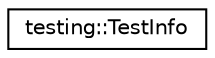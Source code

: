 digraph G
{
  edge [fontname="Helvetica",fontsize="10",labelfontname="Helvetica",labelfontsize="10"];
  node [fontname="Helvetica",fontsize="10",shape=record];
  rankdir="LR";
  Node1 [label="testing::TestInfo",height=0.2,width=0.4,color="black", fillcolor="white", style="filled",URL="$classtesting_1_1TestInfo.html"];
}

